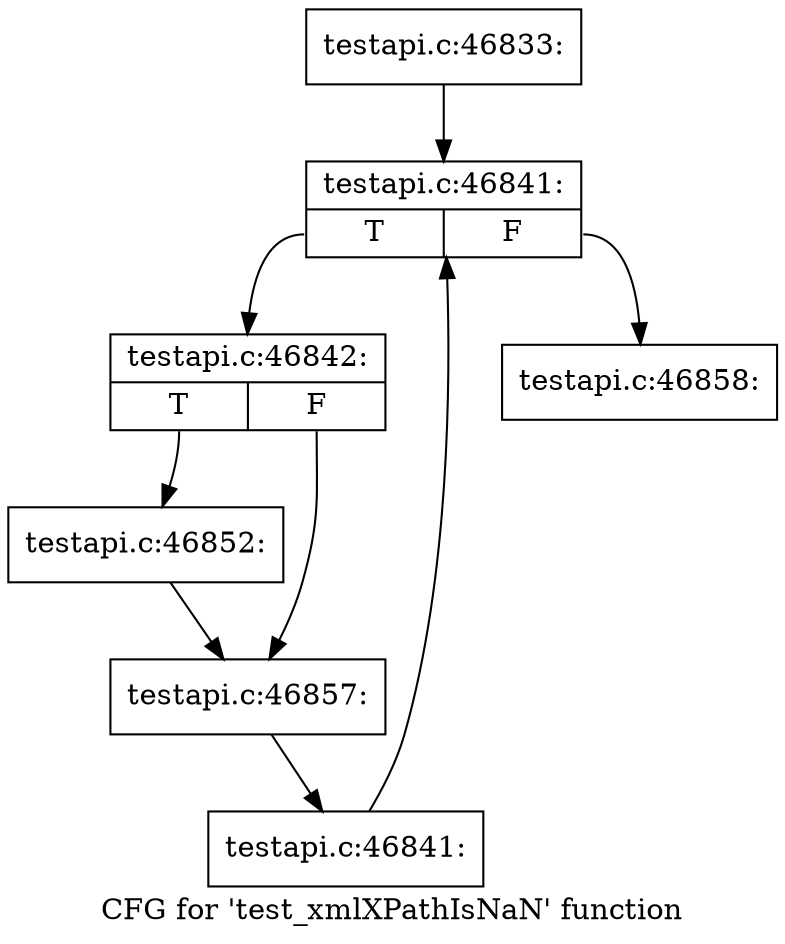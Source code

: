 digraph "CFG for 'test_xmlXPathIsNaN' function" {
	label="CFG for 'test_xmlXPathIsNaN' function";

	Node0x59cd520 [shape=record,label="{testapi.c:46833:}"];
	Node0x59cd520 -> Node0x59d82f0;
	Node0x59d82f0 [shape=record,label="{testapi.c:46841:|{<s0>T|<s1>F}}"];
	Node0x59d82f0:s0 -> Node0x59d85d0;
	Node0x59d82f0:s1 -> Node0x59d8150;
	Node0x59d85d0 [shape=record,label="{testapi.c:46842:|{<s0>T|<s1>F}}"];
	Node0x59d85d0:s0 -> Node0x59d9420;
	Node0x59d85d0:s1 -> Node0x59d9750;
	Node0x59d9420 [shape=record,label="{testapi.c:46852:}"];
	Node0x59d9420 -> Node0x59d9750;
	Node0x59d9750 [shape=record,label="{testapi.c:46857:}"];
	Node0x59d9750 -> Node0x59d8540;
	Node0x59d8540 [shape=record,label="{testapi.c:46841:}"];
	Node0x59d8540 -> Node0x59d82f0;
	Node0x59d8150 [shape=record,label="{testapi.c:46858:}"];
}
